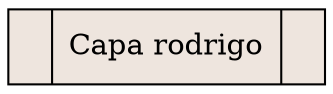 digraph grafica{
rankdir=TB;
node [shape = record, style=filled, fillcolor=seashell2];
nodorodrigo [ label = "<c0>|Capa rodrigo|<c1>"];
}
